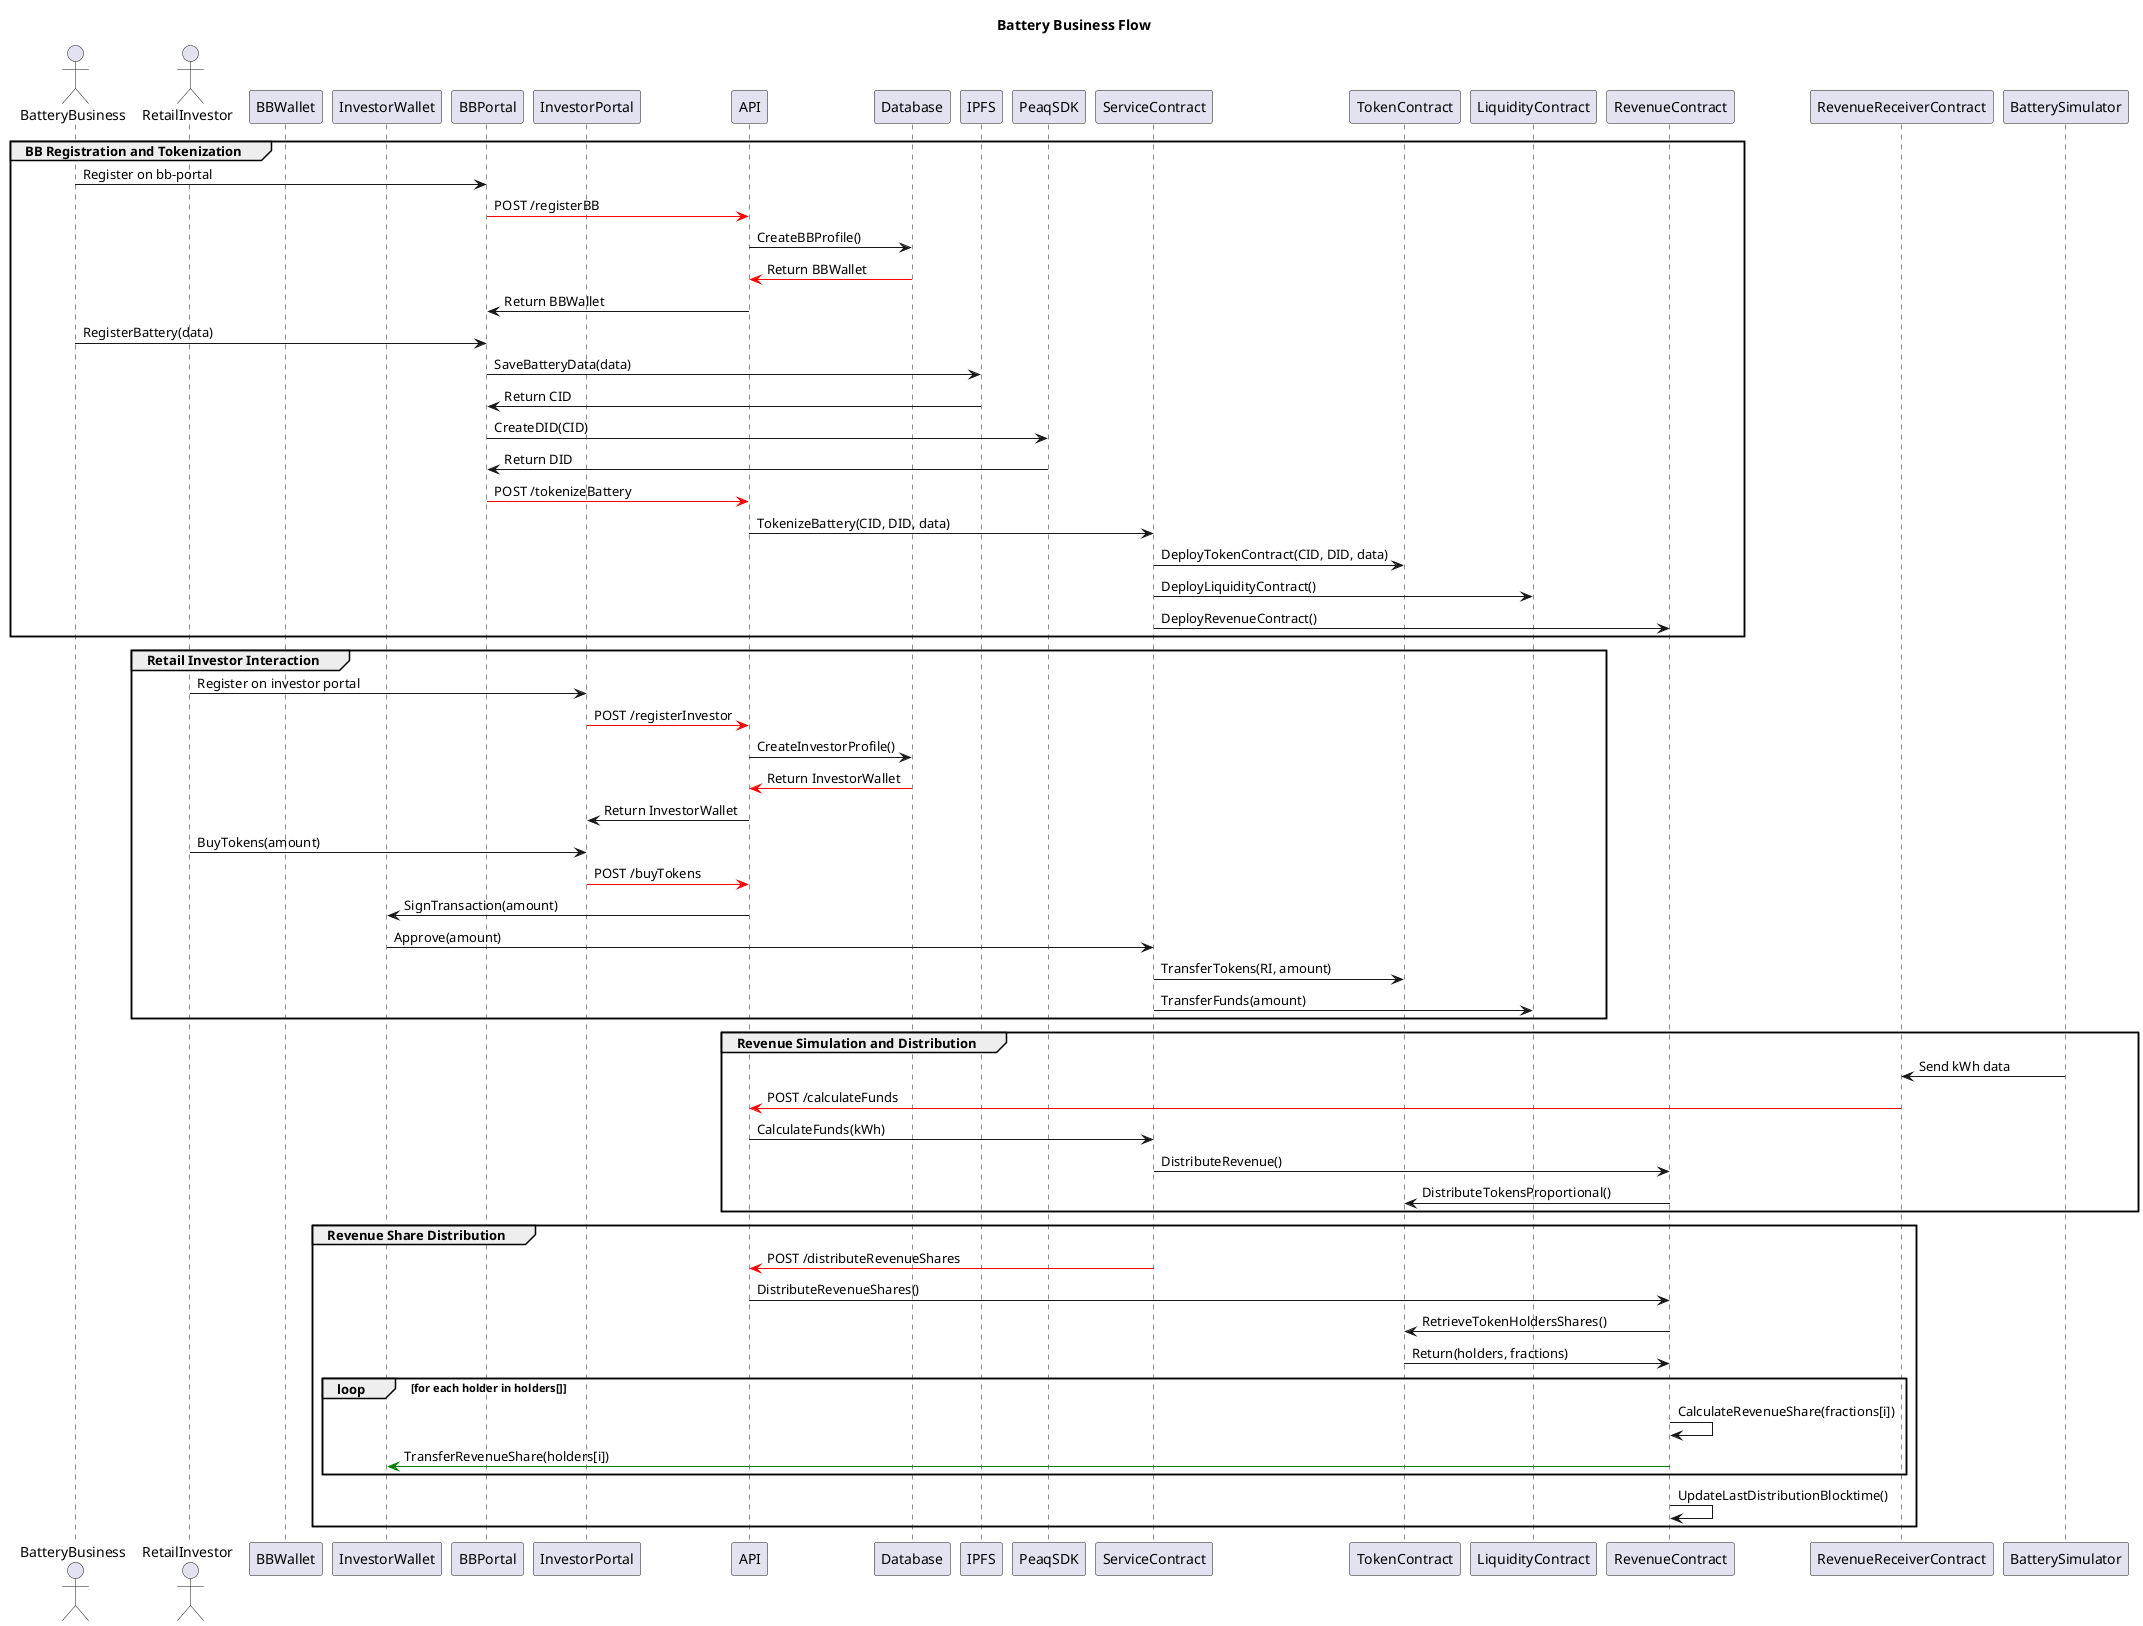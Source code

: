 @startuml
title Battery Business Flow

actor BatteryBusiness as BB
actor RetailInvestor as RI

participant BBWallet as BBW
participant InvestorWallet as IW

participant BBPortal as BBP
participant InvestorPortal as IP

participant API as API

participant Database as DB
participant IPFS as IPFS
participant PeaqSDK as PS

participant ServiceContract as SC
participant TokenContract as TC
participant LiquidityContract as LC
participant RevenueContract as RC
participant RevenueReceiverContract as RRC

participant BatterySimulator as BS

' Battery Business Registration and Tokenization
group BB Registration and Tokenization
    BB -> BBP: Register on bb-portal
    BBP -[#red]> API: POST /registerBB
    API -> DB: CreateBBProfile()
    DB -[#red]> API: Return BBWallet
    API -> BBP: Return BBWallet
    BB -> BBP: RegisterBattery(data)
    BBP -> IPFS: SaveBatteryData(data)
    IPFS -> BBP: Return CID
    BBP -> PS: CreateDID(CID)
    PS -> BBP: Return DID
    BBP -[#red]> API: POST /tokenizeBattery
    API -> SC: TokenizeBattery(CID, DID, data)
    SC -> TC: DeployTokenContract(CID, DID, data)
    SC -> LC: DeployLiquidityContract()
    SC -> RC: DeployRevenueContract()
end

' Retail Investor Registration and Token Purchase
group Retail Investor Interaction
    RI -> IP: Register on investor portal
    IP -[#red]> API: POST /registerInvestor
    API -> DB: CreateInvestorProfile()
    DB -[#red]> API: Return InvestorWallet
    API -> IP: Return InvestorWallet
    RI -> IP: BuyTokens(amount)
    IP -[#red]> API: POST /buyTokens
    API -> IW: SignTransaction(amount)
    IW -> SC: Approve(amount)
    SC -> TC: TransferTokens(RI, amount)
    SC -> LC: TransferFunds(amount)
end

' Revenue Simulation and Distribution
group Revenue Simulation and Distribution
    BS -> RRC: Send kWh data
    RRC -[#red]> API: POST /calculateFunds
    API -> SC: CalculateFunds(kWh)
    SC -> RC: DistributeRevenue()
    RC -> TC: DistributeTokensProportional()
end

' Revenue Share Distribution
group Revenue Share Distribution
    SC -[#red]> API: POST /distributeRevenueShares
    API -> RC: DistributeRevenueShares()
    RC -> TC: RetrieveTokenHoldersShares()
    TC -> RC: Return(holders, fractions)
    loop for each holder in holders[]
        RC -> RC: CalculateRevenueShare(fractions[i])
        RC -[#green]> IW: TransferRevenueShare(holders[i])
    end
    RC -> RC: UpdateLastDistributionBlocktime()
end

@enduml
